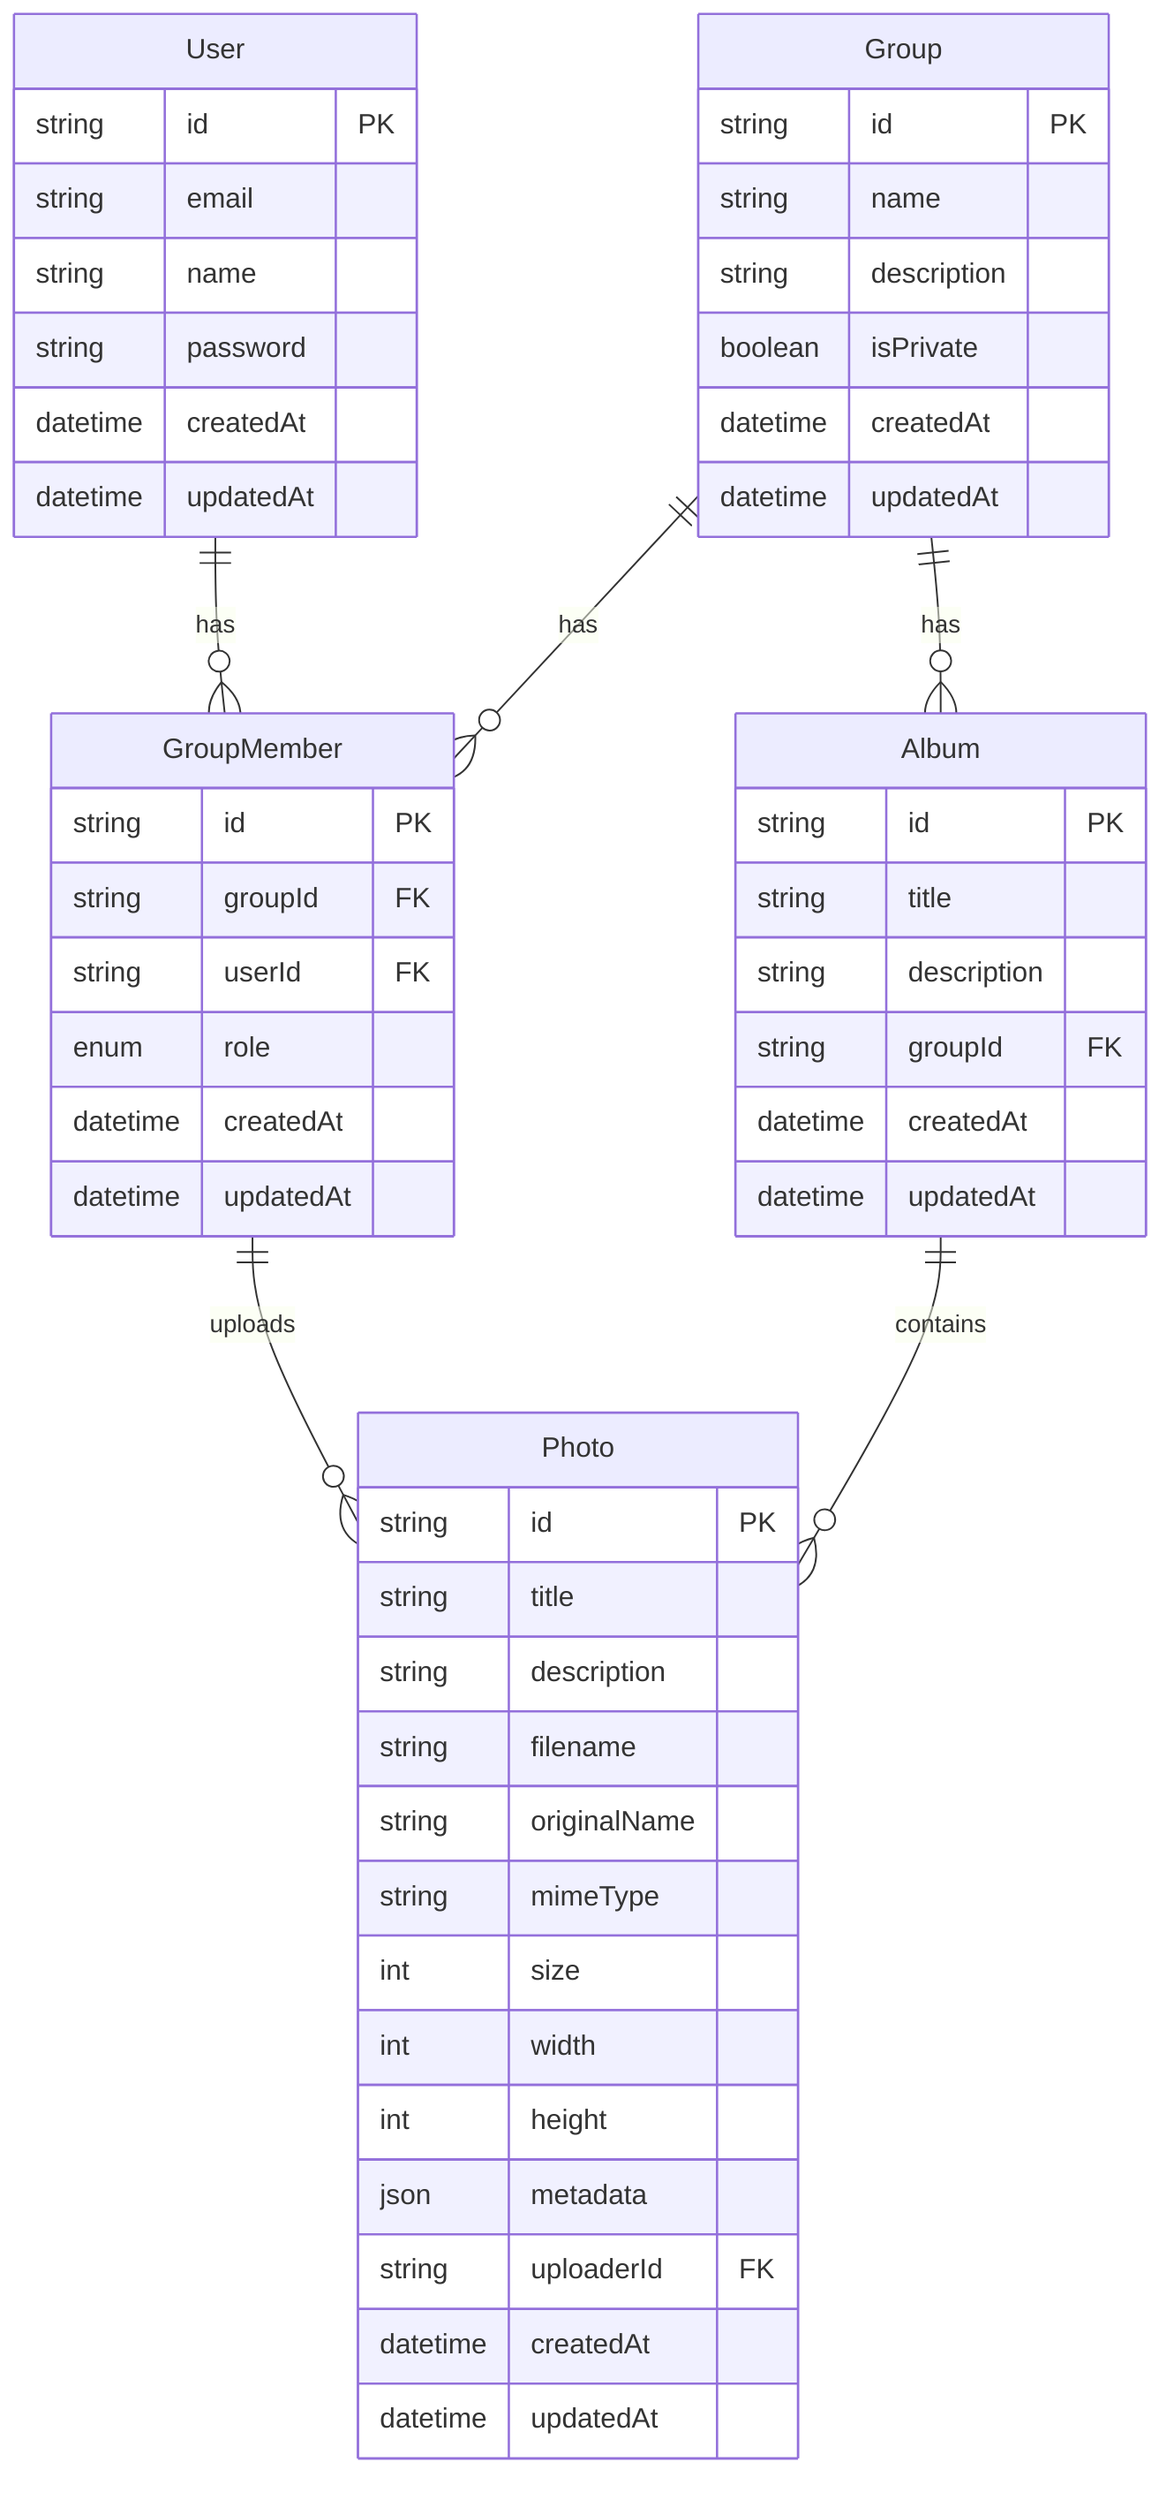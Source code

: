 erDiagram
    User {
        string id PK
        string email
        string name
        string password
        datetime createdAt
        datetime updatedAt
    }

    Group {
        string id PK
        string name
        string description
        boolean isPrivate
        datetime createdAt
        datetime updatedAt
    }

    GroupMember {
        string id PK
        string groupId FK
        string userId FK
        enum role
        datetime createdAt
        datetime updatedAt
    }

    Album {
        string id PK
        string title
        string description
        string groupId FK
        datetime createdAt
        datetime updatedAt
    }

    Photo {
        string id PK
        string title
        string description
        string filename
        string originalName
        string mimeType
        int size
        int width
        int height
        json metadata
        string uploaderId FK
        datetime createdAt
        datetime updatedAt
    }

    User ||--o{ GroupMember : "has"
    Group ||--o{ GroupMember : "has"
    Group ||--o{ Album : "has"
    GroupMember ||--o{ Photo : "uploads"
    Album ||--o{ Photo : "contains"